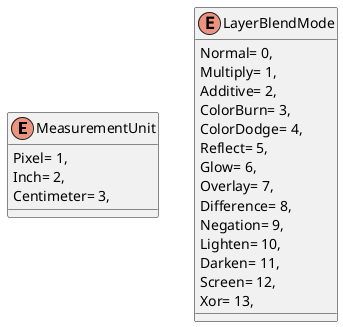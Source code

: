 @startuml
enum MeasurementUnit {
    Pixel= 1,
    Inch= 2,
    Centimeter= 3,
}
enum LayerBlendMode {
    Normal= 0,
    Multiply= 1,
    Additive= 2,
    ColorBurn= 3,
    ColorDodge= 4,
    Reflect= 5,
    Glow= 6,
    Overlay= 7,
    Difference= 8,
    Negation= 9,
    Lighten= 10,
    Darken= 11,
    Screen= 12,
    Xor= 13,
}
@enduml
